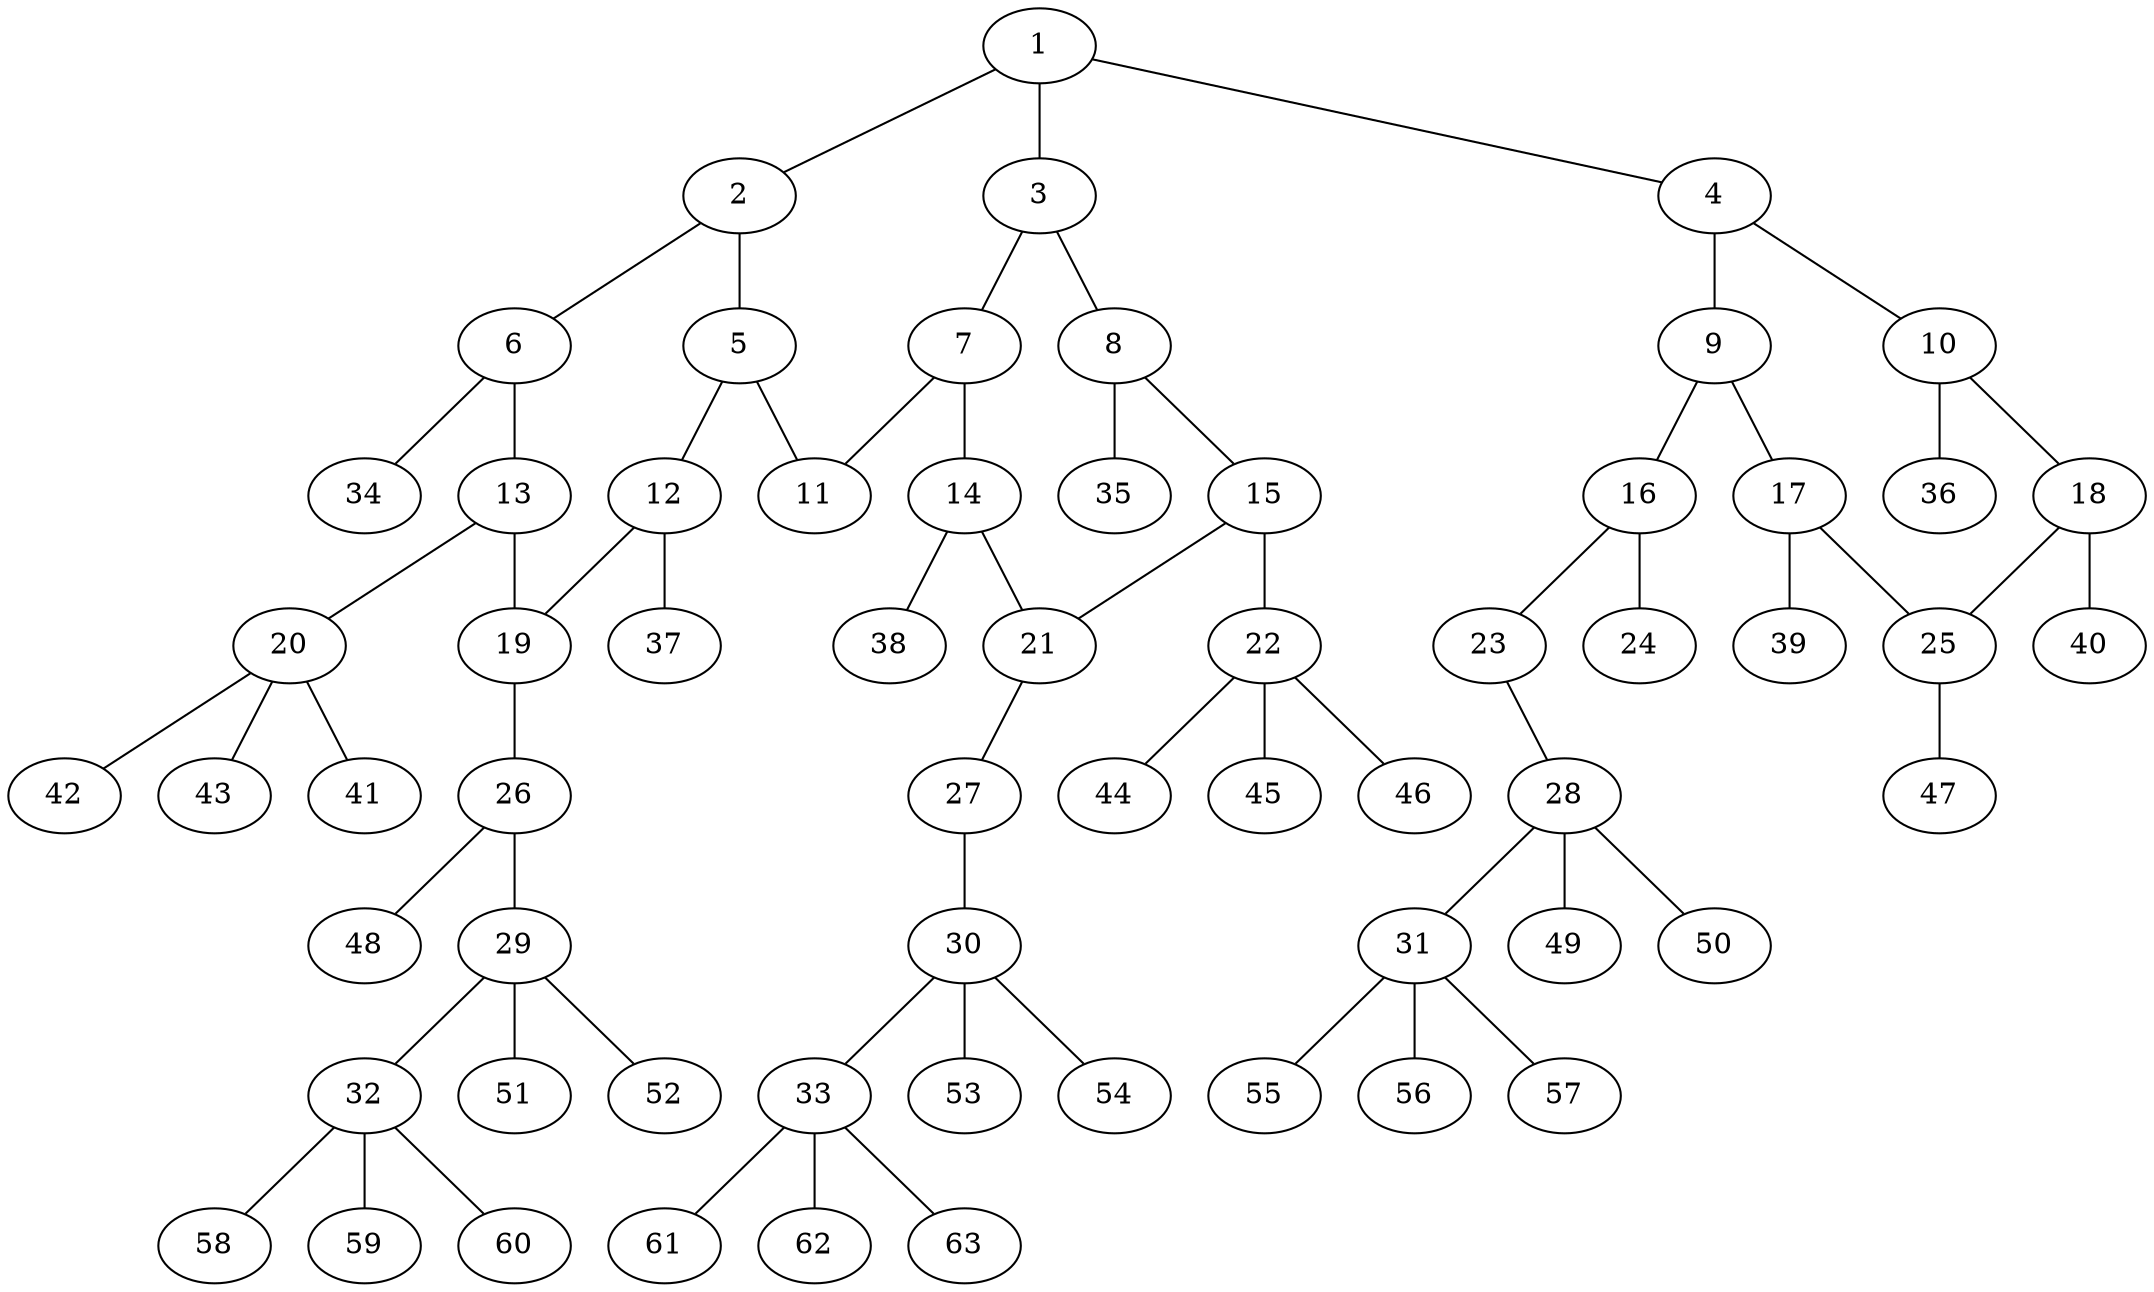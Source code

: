 graph molecule_2046 {
	1	 [chem=C];
	2	 [chem=C];
	1 -- 2	 [valence=1];
	3	 [chem=C];
	1 -- 3	 [valence=2];
	4	 [chem=C];
	1 -- 4	 [valence=1];
	5	 [chem=C];
	2 -- 5	 [valence=2];
	6	 [chem=C];
	2 -- 6	 [valence=1];
	7	 [chem=C];
	3 -- 7	 [valence=1];
	8	 [chem=C];
	3 -- 8	 [valence=1];
	9	 [chem=C];
	4 -- 9	 [valence=2];
	10	 [chem=C];
	4 -- 10	 [valence=1];
	11	 [chem=O];
	5 -- 11	 [valence=1];
	12	 [chem=C];
	5 -- 12	 [valence=1];
	13	 [chem=C];
	6 -- 13	 [valence=2];
	34	 [chem=H];
	6 -- 34	 [valence=1];
	7 -- 11	 [valence=1];
	14	 [chem=C];
	7 -- 14	 [valence=2];
	15	 [chem=C];
	8 -- 15	 [valence=2];
	35	 [chem=H];
	8 -- 35	 [valence=1];
	16	 [chem=C];
	9 -- 16	 [valence=1];
	17	 [chem=C];
	9 -- 17	 [valence=1];
	18	 [chem=C];
	10 -- 18	 [valence=2];
	36	 [chem=H];
	10 -- 36	 [valence=1];
	19	 [chem=C];
	12 -- 19	 [valence=2];
	37	 [chem=H];
	12 -- 37	 [valence=1];
	13 -- 19	 [valence=1];
	20	 [chem=C];
	13 -- 20	 [valence=1];
	21	 [chem=C];
	14 -- 21	 [valence=1];
	38	 [chem=H];
	14 -- 38	 [valence=1];
	15 -- 21	 [valence=1];
	22	 [chem=C];
	15 -- 22	 [valence=1];
	23	 [chem=O];
	16 -- 23	 [valence=1];
	24	 [chem=O];
	16 -- 24	 [valence=2];
	25	 [chem=C];
	17 -- 25	 [valence=2];
	39	 [chem=H];
	17 -- 39	 [valence=1];
	18 -- 25	 [valence=1];
	40	 [chem=H];
	18 -- 40	 [valence=1];
	26	 [chem=N];
	19 -- 26	 [valence=1];
	41	 [chem=H];
	20 -- 41	 [valence=1];
	42	 [chem=H];
	20 -- 42	 [valence=1];
	43	 [chem=H];
	20 -- 43	 [valence=1];
	27	 [chem=N];
	21 -- 27	 [valence=2];
	44	 [chem=H];
	22 -- 44	 [valence=1];
	45	 [chem=H];
	22 -- 45	 [valence=1];
	46	 [chem=H];
	22 -- 46	 [valence=1];
	28	 [chem=C];
	23 -- 28	 [valence=1];
	47	 [chem=H];
	25 -- 47	 [valence=1];
	29	 [chem=C];
	26 -- 29	 [valence=1];
	48	 [chem=H];
	26 -- 48	 [valence=1];
	30	 [chem=C];
	27 -- 30	 [valence=1];
	31	 [chem=C];
	28 -- 31	 [valence=1];
	49	 [chem=H];
	28 -- 49	 [valence=1];
	50	 [chem=H];
	28 -- 50	 [valence=1];
	32	 [chem=C];
	29 -- 32	 [valence=1];
	51	 [chem=H];
	29 -- 51	 [valence=1];
	52	 [chem=H];
	29 -- 52	 [valence=1];
	33	 [chem=C];
	30 -- 33	 [valence=1];
	53	 [chem=H];
	30 -- 53	 [valence=1];
	54	 [chem=H];
	30 -- 54	 [valence=1];
	55	 [chem=H];
	31 -- 55	 [valence=1];
	56	 [chem=H];
	31 -- 56	 [valence=1];
	57	 [chem=H];
	31 -- 57	 [valence=1];
	58	 [chem=H];
	32 -- 58	 [valence=1];
	59	 [chem=H];
	32 -- 59	 [valence=1];
	60	 [chem=H];
	32 -- 60	 [valence=1];
	61	 [chem=H];
	33 -- 61	 [valence=1];
	62	 [chem=H];
	33 -- 62	 [valence=1];
	63	 [chem=H];
	33 -- 63	 [valence=1];
}
